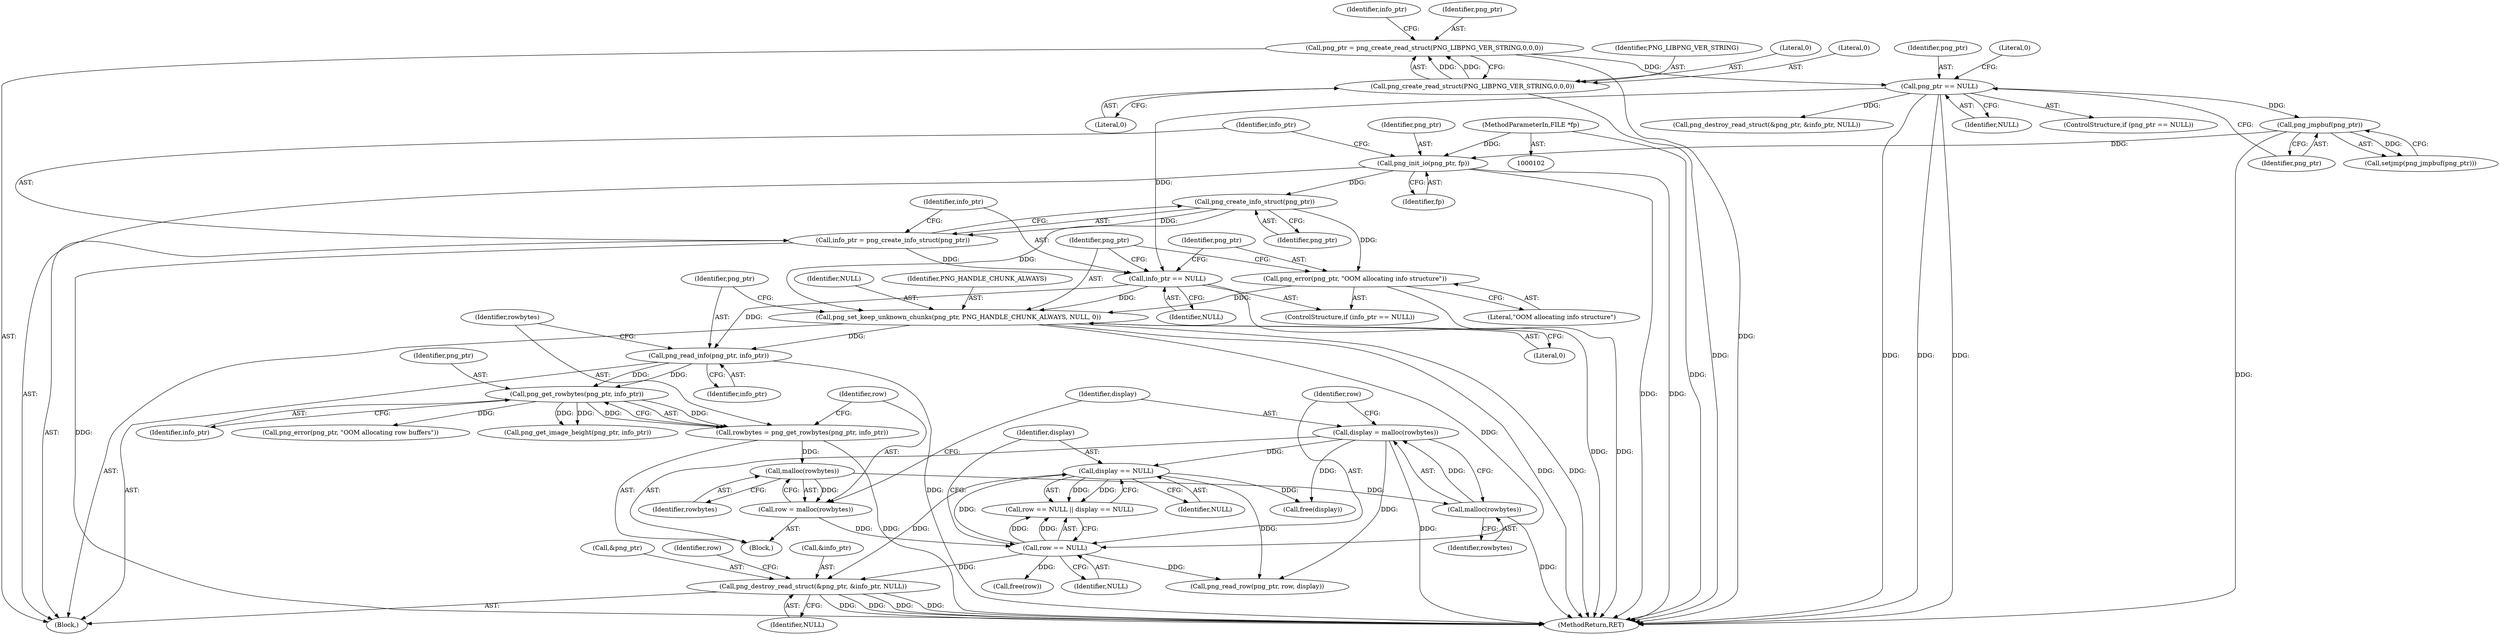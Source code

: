 digraph "0_Android_9d4853418ab2f754c2b63e091c29c5529b8b86ca_153@API" {
"1000245" [label="(Call,png_destroy_read_struct(&png_ptr, &info_ptr, NULL))"];
"1000198" [label="(Call,display == NULL)"];
"1000189" [label="(Call,display = malloc(rowbytes))"];
"1000191" [label="(Call,malloc(rowbytes))"];
"1000187" [label="(Call,malloc(rowbytes))"];
"1000180" [label="(Call,rowbytes = png_get_rowbytes(png_ptr, info_ptr))"];
"1000182" [label="(Call,png_get_rowbytes(png_ptr, info_ptr))"];
"1000175" [label="(Call,png_read_info(png_ptr, info_ptr))"];
"1000170" [label="(Call,png_set_keep_unknown_chunks(png_ptr, PNG_HANDLE_CHUNK_ALWAYS, NULL, 0))"];
"1000167" [label="(Call,png_error(png_ptr, \"OOM allocating info structure\"))"];
"1000161" [label="(Call,png_create_info_struct(png_ptr))"];
"1000156" [label="(Call,png_init_io(png_ptr, fp))"];
"1000133" [label="(Call,png_jmpbuf(png_ptr))"];
"1000126" [label="(Call,png_ptr == NULL)"];
"1000106" [label="(Call,png_ptr = png_create_read_struct(PNG_LIBPNG_VER_STRING,0,0,0))"];
"1000108" [label="(Call,png_create_read_struct(PNG_LIBPNG_VER_STRING,0,0,0))"];
"1000103" [label="(MethodParameterIn,FILE *fp)"];
"1000164" [label="(Call,info_ptr == NULL)"];
"1000159" [label="(Call,info_ptr = png_create_info_struct(png_ptr))"];
"1000195" [label="(Call,row == NULL)"];
"1000185" [label="(Call,row = malloc(rowbytes))"];
"1000173" [label="(Identifier,NULL)"];
"1000133" [label="(Call,png_jmpbuf(png_ptr))"];
"1000190" [label="(Identifier,display)"];
"1000161" [label="(Call,png_create_info_struct(png_ptr))"];
"1000177" [label="(Identifier,info_ptr)"];
"1000194" [label="(Call,row == NULL || display == NULL)"];
"1000192" [label="(Identifier,rowbytes)"];
"1000156" [label="(Call,png_init_io(png_ptr, fp))"];
"1000128" [label="(Identifier,NULL)"];
"1000168" [label="(Identifier,png_ptr)"];
"1000200" [label="(Identifier,NULL)"];
"1000186" [label="(Identifier,row)"];
"1000252" [label="(Identifier,row)"];
"1000184" [label="(Identifier,info_ptr)"];
"1000134" [label="(Identifier,png_ptr)"];
"1000195" [label="(Call,row == NULL)"];
"1000125" [label="(ControlStructure,if (png_ptr == NULL))"];
"1000253" [label="(Call,free(display))"];
"1000115" [label="(Identifier,info_ptr)"];
"1000166" [label="(Identifier,NULL)"];
"1000182" [label="(Call,png_get_rowbytes(png_ptr, info_ptr))"];
"1000164" [label="(Call,info_ptr == NULL)"];
"1000257" [label="(MethodReturn,RET)"];
"1000174" [label="(Literal,0)"];
"1000198" [label="(Call,display == NULL)"];
"1000191" [label="(Call,malloc(rowbytes))"];
"1000159" [label="(Call,info_ptr = png_create_info_struct(png_ptr))"];
"1000110" [label="(Literal,0)"];
"1000162" [label="(Identifier,png_ptr)"];
"1000187" [label="(Call,malloc(rowbytes))"];
"1000250" [label="(Identifier,NULL)"];
"1000251" [label="(Call,free(row))"];
"1000171" [label="(Identifier,png_ptr)"];
"1000157" [label="(Identifier,png_ptr)"];
"1000183" [label="(Identifier,png_ptr)"];
"1000127" [label="(Identifier,png_ptr)"];
"1000178" [label="(Block,)"];
"1000126" [label="(Call,png_ptr == NULL)"];
"1000130" [label="(Literal,0)"];
"1000108" [label="(Call,png_create_read_struct(PNG_LIBPNG_VER_STRING,0,0,0))"];
"1000248" [label="(Call,&info_ptr)"];
"1000197" [label="(Identifier,NULL)"];
"1000201" [label="(Call,png_error(png_ptr, \"OOM allocating row buffers\"))"];
"1000189" [label="(Call,display = malloc(rowbytes))"];
"1000176" [label="(Identifier,png_ptr)"];
"1000107" [label="(Identifier,png_ptr)"];
"1000170" [label="(Call,png_set_keep_unknown_chunks(png_ptr, PNG_HANDLE_CHUNK_ALWAYS, NULL, 0))"];
"1000103" [label="(MethodParameterIn,FILE *fp)"];
"1000106" [label="(Call,png_ptr = png_create_read_struct(PNG_LIBPNG_VER_STRING,0,0,0))"];
"1000112" [label="(Literal,0)"];
"1000111" [label="(Literal,0)"];
"1000245" [label="(Call,png_destroy_read_struct(&png_ptr, &info_ptr, NULL))"];
"1000175" [label="(Call,png_read_info(png_ptr, info_ptr))"];
"1000196" [label="(Identifier,row)"];
"1000158" [label="(Identifier,fp)"];
"1000180" [label="(Call,rowbytes = png_get_rowbytes(png_ptr, info_ptr))"];
"1000163" [label="(ControlStructure,if (info_ptr == NULL))"];
"1000238" [label="(Call,png_read_row(png_ptr, row, display))"];
"1000109" [label="(Identifier,PNG_LIBPNG_VER_STRING)"];
"1000132" [label="(Call,setjmp(png_jmpbuf(png_ptr)))"];
"1000188" [label="(Identifier,rowbytes)"];
"1000208" [label="(Call,png_get_image_height(png_ptr, info_ptr))"];
"1000172" [label="(Identifier,PNG_HANDLE_CHUNK_ALWAYS)"];
"1000246" [label="(Call,&png_ptr)"];
"1000160" [label="(Identifier,info_ptr)"];
"1000181" [label="(Identifier,rowbytes)"];
"1000167" [label="(Call,png_error(png_ptr, \"OOM allocating info structure\"))"];
"1000104" [label="(Block,)"];
"1000185" [label="(Call,row = malloc(rowbytes))"];
"1000199" [label="(Identifier,display)"];
"1000169" [label="(Literal,\"OOM allocating info structure\")"];
"1000165" [label="(Identifier,info_ptr)"];
"1000136" [label="(Call,png_destroy_read_struct(&png_ptr, &info_ptr, NULL))"];
"1000245" -> "1000104"  [label="AST: "];
"1000245" -> "1000250"  [label="CFG: "];
"1000246" -> "1000245"  [label="AST: "];
"1000248" -> "1000245"  [label="AST: "];
"1000250" -> "1000245"  [label="AST: "];
"1000252" -> "1000245"  [label="CFG: "];
"1000245" -> "1000257"  [label="DDG: "];
"1000245" -> "1000257"  [label="DDG: "];
"1000245" -> "1000257"  [label="DDG: "];
"1000245" -> "1000257"  [label="DDG: "];
"1000198" -> "1000245"  [label="DDG: "];
"1000195" -> "1000245"  [label="DDG: "];
"1000198" -> "1000194"  [label="AST: "];
"1000198" -> "1000200"  [label="CFG: "];
"1000199" -> "1000198"  [label="AST: "];
"1000200" -> "1000198"  [label="AST: "];
"1000194" -> "1000198"  [label="CFG: "];
"1000198" -> "1000194"  [label="DDG: "];
"1000198" -> "1000194"  [label="DDG: "];
"1000189" -> "1000198"  [label="DDG: "];
"1000195" -> "1000198"  [label="DDG: "];
"1000198" -> "1000238"  [label="DDG: "];
"1000198" -> "1000253"  [label="DDG: "];
"1000189" -> "1000178"  [label="AST: "];
"1000189" -> "1000191"  [label="CFG: "];
"1000190" -> "1000189"  [label="AST: "];
"1000191" -> "1000189"  [label="AST: "];
"1000196" -> "1000189"  [label="CFG: "];
"1000189" -> "1000257"  [label="DDG: "];
"1000191" -> "1000189"  [label="DDG: "];
"1000189" -> "1000238"  [label="DDG: "];
"1000189" -> "1000253"  [label="DDG: "];
"1000191" -> "1000192"  [label="CFG: "];
"1000192" -> "1000191"  [label="AST: "];
"1000191" -> "1000257"  [label="DDG: "];
"1000187" -> "1000191"  [label="DDG: "];
"1000187" -> "1000185"  [label="AST: "];
"1000187" -> "1000188"  [label="CFG: "];
"1000188" -> "1000187"  [label="AST: "];
"1000185" -> "1000187"  [label="CFG: "];
"1000187" -> "1000185"  [label="DDG: "];
"1000180" -> "1000187"  [label="DDG: "];
"1000180" -> "1000178"  [label="AST: "];
"1000180" -> "1000182"  [label="CFG: "];
"1000181" -> "1000180"  [label="AST: "];
"1000182" -> "1000180"  [label="AST: "];
"1000186" -> "1000180"  [label="CFG: "];
"1000180" -> "1000257"  [label="DDG: "];
"1000182" -> "1000180"  [label="DDG: "];
"1000182" -> "1000180"  [label="DDG: "];
"1000182" -> "1000184"  [label="CFG: "];
"1000183" -> "1000182"  [label="AST: "];
"1000184" -> "1000182"  [label="AST: "];
"1000175" -> "1000182"  [label="DDG: "];
"1000175" -> "1000182"  [label="DDG: "];
"1000182" -> "1000201"  [label="DDG: "];
"1000182" -> "1000208"  [label="DDG: "];
"1000182" -> "1000208"  [label="DDG: "];
"1000175" -> "1000104"  [label="AST: "];
"1000175" -> "1000177"  [label="CFG: "];
"1000176" -> "1000175"  [label="AST: "];
"1000177" -> "1000175"  [label="AST: "];
"1000181" -> "1000175"  [label="CFG: "];
"1000175" -> "1000257"  [label="DDG: "];
"1000170" -> "1000175"  [label="DDG: "];
"1000164" -> "1000175"  [label="DDG: "];
"1000170" -> "1000104"  [label="AST: "];
"1000170" -> "1000174"  [label="CFG: "];
"1000171" -> "1000170"  [label="AST: "];
"1000172" -> "1000170"  [label="AST: "];
"1000173" -> "1000170"  [label="AST: "];
"1000174" -> "1000170"  [label="AST: "];
"1000176" -> "1000170"  [label="CFG: "];
"1000170" -> "1000257"  [label="DDG: "];
"1000170" -> "1000257"  [label="DDG: "];
"1000167" -> "1000170"  [label="DDG: "];
"1000161" -> "1000170"  [label="DDG: "];
"1000164" -> "1000170"  [label="DDG: "];
"1000170" -> "1000195"  [label="DDG: "];
"1000167" -> "1000163"  [label="AST: "];
"1000167" -> "1000169"  [label="CFG: "];
"1000168" -> "1000167"  [label="AST: "];
"1000169" -> "1000167"  [label="AST: "];
"1000171" -> "1000167"  [label="CFG: "];
"1000167" -> "1000257"  [label="DDG: "];
"1000161" -> "1000167"  [label="DDG: "];
"1000161" -> "1000159"  [label="AST: "];
"1000161" -> "1000162"  [label="CFG: "];
"1000162" -> "1000161"  [label="AST: "];
"1000159" -> "1000161"  [label="CFG: "];
"1000161" -> "1000159"  [label="DDG: "];
"1000156" -> "1000161"  [label="DDG: "];
"1000156" -> "1000104"  [label="AST: "];
"1000156" -> "1000158"  [label="CFG: "];
"1000157" -> "1000156"  [label="AST: "];
"1000158" -> "1000156"  [label="AST: "];
"1000160" -> "1000156"  [label="CFG: "];
"1000156" -> "1000257"  [label="DDG: "];
"1000156" -> "1000257"  [label="DDG: "];
"1000133" -> "1000156"  [label="DDG: "];
"1000103" -> "1000156"  [label="DDG: "];
"1000133" -> "1000132"  [label="AST: "];
"1000133" -> "1000134"  [label="CFG: "];
"1000134" -> "1000133"  [label="AST: "];
"1000132" -> "1000133"  [label="CFG: "];
"1000133" -> "1000257"  [label="DDG: "];
"1000133" -> "1000132"  [label="DDG: "];
"1000126" -> "1000133"  [label="DDG: "];
"1000126" -> "1000125"  [label="AST: "];
"1000126" -> "1000128"  [label="CFG: "];
"1000127" -> "1000126"  [label="AST: "];
"1000128" -> "1000126"  [label="AST: "];
"1000130" -> "1000126"  [label="CFG: "];
"1000134" -> "1000126"  [label="CFG: "];
"1000126" -> "1000257"  [label="DDG: "];
"1000126" -> "1000257"  [label="DDG: "];
"1000126" -> "1000257"  [label="DDG: "];
"1000106" -> "1000126"  [label="DDG: "];
"1000126" -> "1000136"  [label="DDG: "];
"1000126" -> "1000164"  [label="DDG: "];
"1000106" -> "1000104"  [label="AST: "];
"1000106" -> "1000108"  [label="CFG: "];
"1000107" -> "1000106"  [label="AST: "];
"1000108" -> "1000106"  [label="AST: "];
"1000115" -> "1000106"  [label="CFG: "];
"1000106" -> "1000257"  [label="DDG: "];
"1000108" -> "1000106"  [label="DDG: "];
"1000108" -> "1000106"  [label="DDG: "];
"1000108" -> "1000112"  [label="CFG: "];
"1000109" -> "1000108"  [label="AST: "];
"1000110" -> "1000108"  [label="AST: "];
"1000111" -> "1000108"  [label="AST: "];
"1000112" -> "1000108"  [label="AST: "];
"1000108" -> "1000257"  [label="DDG: "];
"1000103" -> "1000102"  [label="AST: "];
"1000103" -> "1000257"  [label="DDG: "];
"1000164" -> "1000163"  [label="AST: "];
"1000164" -> "1000166"  [label="CFG: "];
"1000165" -> "1000164"  [label="AST: "];
"1000166" -> "1000164"  [label="AST: "];
"1000168" -> "1000164"  [label="CFG: "];
"1000171" -> "1000164"  [label="CFG: "];
"1000164" -> "1000257"  [label="DDG: "];
"1000159" -> "1000164"  [label="DDG: "];
"1000159" -> "1000104"  [label="AST: "];
"1000160" -> "1000159"  [label="AST: "];
"1000165" -> "1000159"  [label="CFG: "];
"1000159" -> "1000257"  [label="DDG: "];
"1000195" -> "1000194"  [label="AST: "];
"1000195" -> "1000197"  [label="CFG: "];
"1000196" -> "1000195"  [label="AST: "];
"1000197" -> "1000195"  [label="AST: "];
"1000199" -> "1000195"  [label="CFG: "];
"1000194" -> "1000195"  [label="CFG: "];
"1000195" -> "1000194"  [label="DDG: "];
"1000195" -> "1000194"  [label="DDG: "];
"1000185" -> "1000195"  [label="DDG: "];
"1000195" -> "1000238"  [label="DDG: "];
"1000195" -> "1000251"  [label="DDG: "];
"1000185" -> "1000178"  [label="AST: "];
"1000186" -> "1000185"  [label="AST: "];
"1000190" -> "1000185"  [label="CFG: "];
}
